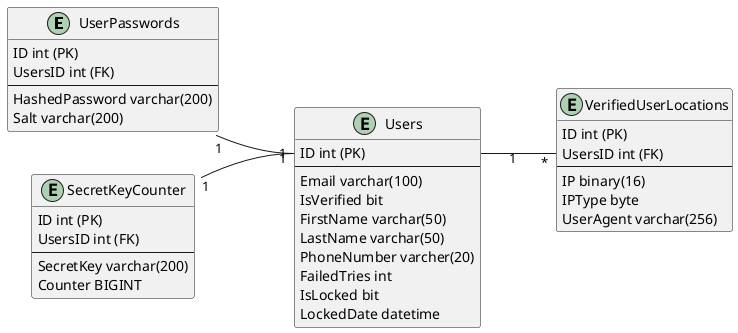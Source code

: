 @startuml ERD
left to right direction

entity "UserPasswords" as up{
    ID int (PK)
    UsersID int (FK)
    --
    HashedPassword varchar(200)
    Salt varchar(200)
}

entity "SecretKeyCounter" as sk {
    ID int (PK)
    UsersID int (FK)
    --
    SecretKey varchar(200)
    Counter BIGINT
}

entity Users {
    ID int (PK)
    --
    Email varchar(100)
    IsVerified bit
    FirstName varchar(50)
    LastName varchar(50)
    PhoneNumber varcher(20)
    FailedTries int
    IsLocked bit
    LockedDate datetime
}
entity "VerifiedUserLocations" as vul {
    ID int (PK)
    UsersID int (FK)
    --
    IP binary(16)
    IPType byte
    UserAgent varchar(256)
}

Users::ID"      1" -- "*"vul::UsersID

up::UserID"1" -- "1"Users::ID

sk::UserID"1" -- "1"Users::ID


@enduml